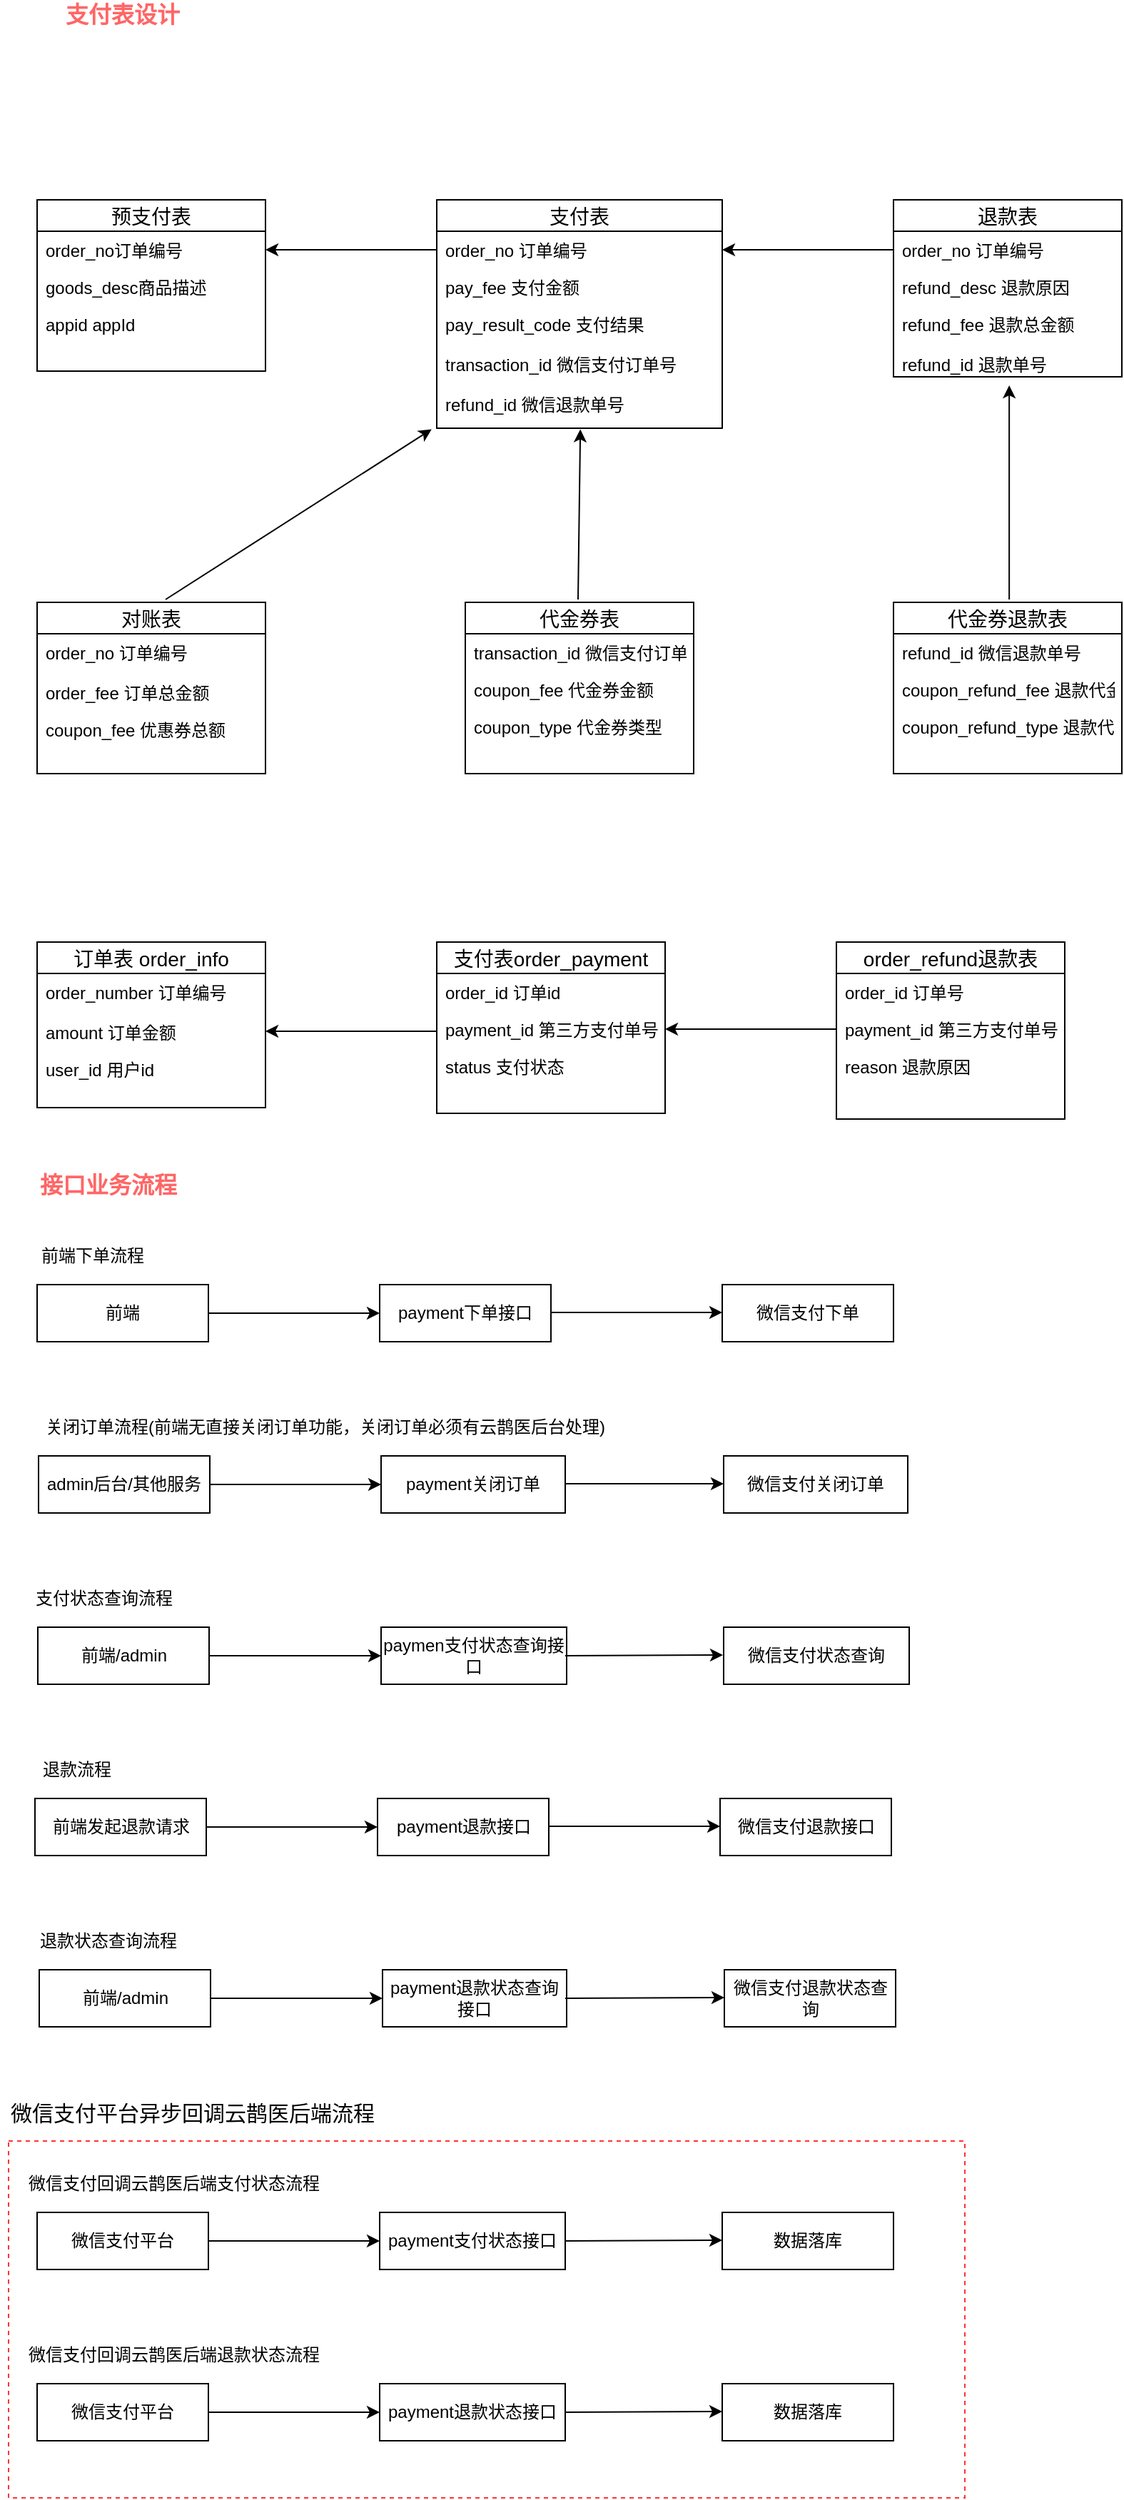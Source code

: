<mxfile version="12.3.5" type="github" pages="1">
  <diagram id="xrXdwEM-tlKpLXVadPnm" name="第 1 页">
    <mxGraphModel dx="1550" dy="787" grid="1" gridSize="10" guides="1" tooltips="1" connect="1" arrows="1" fold="1" page="1" pageScale="1" pageWidth="1169" pageHeight="1654" math="0" shadow="0">
      <root>
        <mxCell id="0"/>
        <mxCell id="1" parent="0"/>
        <mxCell id="_7fp2GfrCFczivVZK0u0-68" value="" style="rounded=0;whiteSpace=wrap;html=1;fontColor=#000000;dashed=1;strokeColor=#FF3333;" vertex="1" parent="1">
          <mxGeometry x="100" y="1600" width="670" height="250" as="geometry"/>
        </mxCell>
        <mxCell id="gF-29q6ZPJOaGtryicZK-3" value="预支付表" style="swimlane;fontStyle=0;childLayout=stackLayout;horizontal=1;startSize=22;fillColor=none;horizontalStack=0;resizeParent=1;resizeParentMax=0;resizeLast=0;collapsible=1;marginBottom=0;swimlaneFillColor=#ffffff;align=center;fontSize=14;" parent="1" vertex="1">
          <mxGeometry x="120" y="240" width="160" height="120" as="geometry"/>
        </mxCell>
        <mxCell id="gF-29q6ZPJOaGtryicZK-5" value="order_no订单编号" style="text;strokeColor=none;fillColor=none;spacingLeft=4;spacingRight=4;overflow=hidden;rotatable=0;points=[[0,0.5],[1,0.5]];portConstraint=eastwest;fontSize=12;" parent="gF-29q6ZPJOaGtryicZK-3" vertex="1">
          <mxGeometry y="22" width="160" height="26" as="geometry"/>
        </mxCell>
        <mxCell id="gF-29q6ZPJOaGtryicZK-4" value="goods_desc商品描述" style="text;strokeColor=none;fillColor=none;spacingLeft=4;spacingRight=4;overflow=hidden;rotatable=0;points=[[0,0.5],[1,0.5]];portConstraint=eastwest;fontSize=12;" parent="gF-29q6ZPJOaGtryicZK-3" vertex="1">
          <mxGeometry y="48" width="160" height="26" as="geometry"/>
        </mxCell>
        <mxCell id="gF-29q6ZPJOaGtryicZK-6" value="appid appId" style="text;strokeColor=none;fillColor=none;spacingLeft=4;spacingRight=4;overflow=hidden;rotatable=0;points=[[0,0.5],[1,0.5]];portConstraint=eastwest;fontSize=12;" parent="gF-29q6ZPJOaGtryicZK-3" vertex="1">
          <mxGeometry y="74" width="160" height="46" as="geometry"/>
        </mxCell>
        <mxCell id="gF-29q6ZPJOaGtryicZK-7" value="支付表" style="swimlane;fontStyle=0;childLayout=stackLayout;horizontal=1;startSize=22;fillColor=none;horizontalStack=0;resizeParent=1;resizeParentMax=0;resizeLast=0;collapsible=1;marginBottom=0;swimlaneFillColor=#ffffff;align=center;fontSize=14;" parent="1" vertex="1">
          <mxGeometry x="400" y="240" width="200" height="160" as="geometry"/>
        </mxCell>
        <mxCell id="gF-29q6ZPJOaGtryicZK-8" value="order_no 订单编号" style="text;strokeColor=none;fillColor=none;spacingLeft=4;spacingRight=4;overflow=hidden;rotatable=0;points=[[0,0.5],[1,0.5]];portConstraint=eastwest;fontSize=12;" parent="gF-29q6ZPJOaGtryicZK-7" vertex="1">
          <mxGeometry y="22" width="200" height="26" as="geometry"/>
        </mxCell>
        <mxCell id="gF-29q6ZPJOaGtryicZK-9" value="pay_fee 支付金额" style="text;strokeColor=none;fillColor=none;spacingLeft=4;spacingRight=4;overflow=hidden;rotatable=0;points=[[0,0.5],[1,0.5]];portConstraint=eastwest;fontSize=12;" parent="gF-29q6ZPJOaGtryicZK-7" vertex="1">
          <mxGeometry y="48" width="200" height="26" as="geometry"/>
        </mxCell>
        <mxCell id="gF-29q6ZPJOaGtryicZK-10" value="pay_result_code 支付结果&#xa;&#xa;transaction_id 微信支付订单号&#xa;&#xa;refund_id 微信退款单号" style="text;strokeColor=none;fillColor=none;spacingLeft=4;spacingRight=4;overflow=hidden;rotatable=0;points=[[0,0.5],[1,0.5]];portConstraint=eastwest;fontSize=12;" parent="gF-29q6ZPJOaGtryicZK-7" vertex="1">
          <mxGeometry y="74" width="200" height="86" as="geometry"/>
        </mxCell>
        <mxCell id="gF-29q6ZPJOaGtryicZK-11" value="退款表" style="swimlane;fontStyle=0;childLayout=stackLayout;horizontal=1;startSize=22;fillColor=none;horizontalStack=0;resizeParent=1;resizeParentMax=0;resizeLast=0;collapsible=1;marginBottom=0;swimlaneFillColor=#ffffff;align=center;fontSize=14;" parent="1" vertex="1">
          <mxGeometry x="720" y="240" width="160" height="124" as="geometry"/>
        </mxCell>
        <mxCell id="gF-29q6ZPJOaGtryicZK-12" value="order_no 订单编号" style="text;strokeColor=none;fillColor=none;spacingLeft=4;spacingRight=4;overflow=hidden;rotatable=0;points=[[0,0.5],[1,0.5]];portConstraint=eastwest;fontSize=12;" parent="gF-29q6ZPJOaGtryicZK-11" vertex="1">
          <mxGeometry y="22" width="160" height="26" as="geometry"/>
        </mxCell>
        <mxCell id="gF-29q6ZPJOaGtryicZK-13" value="refund_desc 退款原因" style="text;strokeColor=none;fillColor=none;spacingLeft=4;spacingRight=4;overflow=hidden;rotatable=0;points=[[0,0.5],[1,0.5]];portConstraint=eastwest;fontSize=12;" parent="gF-29q6ZPJOaGtryicZK-11" vertex="1">
          <mxGeometry y="48" width="160" height="26" as="geometry"/>
        </mxCell>
        <mxCell id="gF-29q6ZPJOaGtryicZK-14" value="refund_fee 退款总金额&#xa;&#xa;refund_id 退款单号" style="text;strokeColor=none;fillColor=none;spacingLeft=4;spacingRight=4;overflow=hidden;rotatable=0;points=[[0,0.5],[1,0.5]];portConstraint=eastwest;fontSize=12;" parent="gF-29q6ZPJOaGtryicZK-11" vertex="1">
          <mxGeometry y="74" width="160" height="50" as="geometry"/>
        </mxCell>
        <mxCell id="gF-29q6ZPJOaGtryicZK-17" value="代金券表" style="swimlane;fontStyle=0;childLayout=stackLayout;horizontal=1;startSize=22;fillColor=none;horizontalStack=0;resizeParent=1;resizeParentMax=0;resizeLast=0;collapsible=1;marginBottom=0;swimlaneFillColor=#ffffff;align=center;fontSize=14;" parent="1" vertex="1">
          <mxGeometry x="420" y="522" width="160" height="120" as="geometry"/>
        </mxCell>
        <mxCell id="gF-29q6ZPJOaGtryicZK-18" value="transaction_id 微信支付订单号" style="text;strokeColor=none;fillColor=none;spacingLeft=4;spacingRight=4;overflow=hidden;rotatable=0;points=[[0,0.5],[1,0.5]];portConstraint=eastwest;fontSize=12;" parent="gF-29q6ZPJOaGtryicZK-17" vertex="1">
          <mxGeometry y="22" width="160" height="26" as="geometry"/>
        </mxCell>
        <mxCell id="gF-29q6ZPJOaGtryicZK-19" value="coupon_fee 代金券金额" style="text;strokeColor=none;fillColor=none;spacingLeft=4;spacingRight=4;overflow=hidden;rotatable=0;points=[[0,0.5],[1,0.5]];portConstraint=eastwest;fontSize=12;" parent="gF-29q6ZPJOaGtryicZK-17" vertex="1">
          <mxGeometry y="48" width="160" height="26" as="geometry"/>
        </mxCell>
        <mxCell id="gF-29q6ZPJOaGtryicZK-20" value="coupon_type 代金券类型" style="text;strokeColor=none;fillColor=none;spacingLeft=4;spacingRight=4;overflow=hidden;rotatable=0;points=[[0,0.5],[1,0.5]];portConstraint=eastwest;fontSize=12;" parent="gF-29q6ZPJOaGtryicZK-17" vertex="1">
          <mxGeometry y="74" width="160" height="46" as="geometry"/>
        </mxCell>
        <mxCell id="gF-29q6ZPJOaGtryicZK-25" value="代金券退款表" style="swimlane;fontStyle=0;childLayout=stackLayout;horizontal=1;startSize=22;fillColor=none;horizontalStack=0;resizeParent=1;resizeParentMax=0;resizeLast=0;collapsible=1;marginBottom=0;swimlaneFillColor=#ffffff;align=center;fontSize=14;" parent="1" vertex="1">
          <mxGeometry x="720" y="522" width="160" height="120" as="geometry"/>
        </mxCell>
        <mxCell id="gF-29q6ZPJOaGtryicZK-26" value="refund_id 微信退款单号" style="text;strokeColor=none;fillColor=none;spacingLeft=4;spacingRight=4;overflow=hidden;rotatable=0;points=[[0,0.5],[1,0.5]];portConstraint=eastwest;fontSize=12;" parent="gF-29q6ZPJOaGtryicZK-25" vertex="1">
          <mxGeometry y="22" width="160" height="26" as="geometry"/>
        </mxCell>
        <mxCell id="gF-29q6ZPJOaGtryicZK-27" value="coupon_refund_fee 退款代金券金额" style="text;strokeColor=none;fillColor=none;spacingLeft=4;spacingRight=4;overflow=hidden;rotatable=0;points=[[0,0.5],[1,0.5]];portConstraint=eastwest;fontSize=12;" parent="gF-29q6ZPJOaGtryicZK-25" vertex="1">
          <mxGeometry y="48" width="160" height="26" as="geometry"/>
        </mxCell>
        <mxCell id="gF-29q6ZPJOaGtryicZK-28" value="coupon_refund_type 退款代金券类型 " style="text;strokeColor=none;fillColor=none;spacingLeft=4;spacingRight=4;overflow=hidden;rotatable=0;points=[[0,0.5],[1,0.5]];portConstraint=eastwest;fontSize=12;" parent="gF-29q6ZPJOaGtryicZK-25" vertex="1">
          <mxGeometry y="74" width="160" height="46" as="geometry"/>
        </mxCell>
        <mxCell id="gF-29q6ZPJOaGtryicZK-33" value="" style="endArrow=classic;html=1;entryX=1;entryY=0.5;entryDx=0;entryDy=0;exitX=0;exitY=0.5;exitDx=0;exitDy=0;" parent="1" source="gF-29q6ZPJOaGtryicZK-8" target="gF-29q6ZPJOaGtryicZK-5" edge="1">
          <mxGeometry width="50" height="50" relative="1" as="geometry">
            <mxPoint x="360" y="210" as="sourcePoint"/>
            <mxPoint x="410" y="160" as="targetPoint"/>
          </mxGeometry>
        </mxCell>
        <mxCell id="gF-29q6ZPJOaGtryicZK-42" value="" style="endArrow=classic;html=1;entryX=1;entryY=0.5;entryDx=0;entryDy=0;exitX=0;exitY=0.5;exitDx=0;exitDy=0;" parent="1" source="gF-29q6ZPJOaGtryicZK-12" target="gF-29q6ZPJOaGtryicZK-8" edge="1">
          <mxGeometry width="50" height="50" relative="1" as="geometry">
            <mxPoint x="710" y="550" as="sourcePoint"/>
            <mxPoint x="660" y="450" as="targetPoint"/>
          </mxGeometry>
        </mxCell>
        <mxCell id="gF-29q6ZPJOaGtryicZK-44" value="" style="endArrow=classic;html=1;entryX=0.458;entryY=1.009;entryDx=0;entryDy=0;entryPerimeter=0;" parent="1" edge="1">
          <mxGeometry width="50" height="50" relative="1" as="geometry">
            <mxPoint x="499" y="520" as="sourcePoint"/>
            <mxPoint x="500.6" y="400.774" as="targetPoint"/>
          </mxGeometry>
        </mxCell>
        <mxCell id="gF-29q6ZPJOaGtryicZK-45" value="" style="endArrow=classic;html=1;entryX=0.563;entryY=1.12;entryDx=0;entryDy=0;entryPerimeter=0;exitX=0.563;exitY=-0.017;exitDx=0;exitDy=0;exitPerimeter=0;" parent="1" edge="1">
          <mxGeometry width="50" height="50" relative="1" as="geometry">
            <mxPoint x="801.08" y="519.96" as="sourcePoint"/>
            <mxPoint x="801.08" y="370" as="targetPoint"/>
          </mxGeometry>
        </mxCell>
        <mxCell id="_7fp2GfrCFczivVZK0u0-1" value="对账表" style="swimlane;fontStyle=0;childLayout=stackLayout;horizontal=1;startSize=22;fillColor=none;horizontalStack=0;resizeParent=1;resizeParentMax=0;resizeLast=0;collapsible=1;marginBottom=0;swimlaneFillColor=#ffffff;align=center;fontSize=14;" vertex="1" parent="1">
          <mxGeometry x="120" y="522" width="160" height="120" as="geometry"/>
        </mxCell>
        <mxCell id="_7fp2GfrCFczivVZK0u0-2" value="order_no 订单编号" style="text;strokeColor=none;fillColor=none;spacingLeft=4;spacingRight=4;overflow=hidden;rotatable=0;points=[[0,0.5],[1,0.5]];portConstraint=eastwest;fontSize=12;" vertex="1" parent="_7fp2GfrCFczivVZK0u0-1">
          <mxGeometry y="22" width="160" height="28" as="geometry"/>
        </mxCell>
        <mxCell id="_7fp2GfrCFczivVZK0u0-3" value="order_fee 订单总金额" style="text;strokeColor=none;fillColor=none;spacingLeft=4;spacingRight=4;overflow=hidden;rotatable=0;points=[[0,0.5],[1,0.5]];portConstraint=eastwest;fontSize=12;" vertex="1" parent="_7fp2GfrCFczivVZK0u0-1">
          <mxGeometry y="50" width="160" height="26" as="geometry"/>
        </mxCell>
        <mxCell id="_7fp2GfrCFczivVZK0u0-4" value="coupon_fee 优惠券总额" style="text;strokeColor=none;fillColor=none;spacingLeft=4;spacingRight=4;overflow=hidden;rotatable=0;points=[[0,0.5],[1,0.5]];portConstraint=eastwest;fontSize=12;" vertex="1" parent="_7fp2GfrCFczivVZK0u0-1">
          <mxGeometry y="76" width="160" height="44" as="geometry"/>
        </mxCell>
        <mxCell id="_7fp2GfrCFczivVZK0u0-5" value="" style="endArrow=classic;html=1;entryX=-0.018;entryY=1.009;entryDx=0;entryDy=0;entryPerimeter=0;" edge="1" parent="1" target="gF-29q6ZPJOaGtryicZK-10">
          <mxGeometry width="50" height="50" relative="1" as="geometry">
            <mxPoint x="210" y="520" as="sourcePoint"/>
            <mxPoint x="260" y="470" as="targetPoint"/>
          </mxGeometry>
        </mxCell>
        <mxCell id="_7fp2GfrCFczivVZK0u0-6" value="订单表 order_info" style="swimlane;fontStyle=0;childLayout=stackLayout;horizontal=1;startSize=22;fillColor=none;horizontalStack=0;resizeParent=1;resizeParentMax=0;resizeLast=0;collapsible=1;marginBottom=0;swimlaneFillColor=#ffffff;align=center;fontSize=14;" vertex="1" parent="1">
          <mxGeometry x="120" y="760" width="160" height="116" as="geometry"/>
        </mxCell>
        <mxCell id="_7fp2GfrCFczivVZK0u0-7" value="order_number 订单编号" style="text;strokeColor=none;fillColor=none;spacingLeft=4;spacingRight=4;overflow=hidden;rotatable=0;points=[[0,0.5],[1,0.5]];portConstraint=eastwest;fontSize=12;" vertex="1" parent="_7fp2GfrCFczivVZK0u0-6">
          <mxGeometry y="22" width="160" height="28" as="geometry"/>
        </mxCell>
        <mxCell id="_7fp2GfrCFczivVZK0u0-8" value="amount 订单金额" style="text;strokeColor=none;fillColor=none;spacingLeft=4;spacingRight=4;overflow=hidden;rotatable=0;points=[[0,0.5],[1,0.5]];portConstraint=eastwest;fontSize=12;" vertex="1" parent="_7fp2GfrCFczivVZK0u0-6">
          <mxGeometry y="50" width="160" height="26" as="geometry"/>
        </mxCell>
        <mxCell id="_7fp2GfrCFczivVZK0u0-9" value="user_id 用户id" style="text;strokeColor=none;fillColor=none;spacingLeft=4;spacingRight=4;overflow=hidden;rotatable=0;points=[[0,0.5],[1,0.5]];portConstraint=eastwest;fontSize=12;" vertex="1" parent="_7fp2GfrCFczivVZK0u0-6">
          <mxGeometry y="76" width="160" height="40" as="geometry"/>
        </mxCell>
        <mxCell id="_7fp2GfrCFczivVZK0u0-10" value="支付表order_payment" style="swimlane;fontStyle=0;childLayout=stackLayout;horizontal=1;startSize=22;fillColor=none;horizontalStack=0;resizeParent=1;resizeParentMax=0;resizeLast=0;collapsible=1;marginBottom=0;swimlaneFillColor=#ffffff;align=center;fontSize=14;" vertex="1" parent="1">
          <mxGeometry x="400" y="760" width="160" height="120" as="geometry"/>
        </mxCell>
        <mxCell id="_7fp2GfrCFczivVZK0u0-11" value="order_id 订单id" style="text;strokeColor=none;fillColor=none;spacingLeft=4;spacingRight=4;overflow=hidden;rotatable=0;points=[[0,0.5],[1,0.5]];portConstraint=eastwest;fontSize=12;" vertex="1" parent="_7fp2GfrCFczivVZK0u0-10">
          <mxGeometry y="22" width="160" height="26" as="geometry"/>
        </mxCell>
        <mxCell id="_7fp2GfrCFczivVZK0u0-12" value="payment_id 第三方支付单号" style="text;strokeColor=none;fillColor=none;spacingLeft=4;spacingRight=4;overflow=hidden;rotatable=0;points=[[0,0.5],[1,0.5]];portConstraint=eastwest;fontSize=12;" vertex="1" parent="_7fp2GfrCFczivVZK0u0-10">
          <mxGeometry y="48" width="160" height="26" as="geometry"/>
        </mxCell>
        <mxCell id="_7fp2GfrCFczivVZK0u0-13" value="status 支付状态" style="text;strokeColor=none;fillColor=none;spacingLeft=4;spacingRight=4;overflow=hidden;rotatable=0;points=[[0,0.5],[1,0.5]];portConstraint=eastwest;fontSize=12;" vertex="1" parent="_7fp2GfrCFczivVZK0u0-10">
          <mxGeometry y="74" width="160" height="46" as="geometry"/>
        </mxCell>
        <mxCell id="_7fp2GfrCFczivVZK0u0-14" value="order_refund退款表" style="swimlane;fontStyle=0;childLayout=stackLayout;horizontal=1;startSize=22;fillColor=none;horizontalStack=0;resizeParent=1;resizeParentMax=0;resizeLast=0;collapsible=1;marginBottom=0;swimlaneFillColor=#ffffff;align=center;fontSize=14;" vertex="1" parent="1">
          <mxGeometry x="680" y="760" width="160" height="124" as="geometry"/>
        </mxCell>
        <mxCell id="_7fp2GfrCFczivVZK0u0-15" value="order_id 订单号" style="text;strokeColor=none;fillColor=none;spacingLeft=4;spacingRight=4;overflow=hidden;rotatable=0;points=[[0,0.5],[1,0.5]];portConstraint=eastwest;fontSize=12;" vertex="1" parent="_7fp2GfrCFczivVZK0u0-14">
          <mxGeometry y="22" width="160" height="26" as="geometry"/>
        </mxCell>
        <mxCell id="_7fp2GfrCFczivVZK0u0-16" value="payment_id 第三方支付单号" style="text;strokeColor=none;fillColor=none;spacingLeft=4;spacingRight=4;overflow=hidden;rotatable=0;points=[[0,0.5],[1,0.5]];portConstraint=eastwest;fontSize=12;" vertex="1" parent="_7fp2GfrCFczivVZK0u0-14">
          <mxGeometry y="48" width="160" height="26" as="geometry"/>
        </mxCell>
        <mxCell id="_7fp2GfrCFczivVZK0u0-17" value="reason 退款原因" style="text;strokeColor=none;fillColor=none;spacingLeft=4;spacingRight=4;overflow=hidden;rotatable=0;points=[[0,0.5],[1,0.5]];portConstraint=eastwest;fontSize=12;" vertex="1" parent="_7fp2GfrCFczivVZK0u0-14">
          <mxGeometry y="74" width="160" height="50" as="geometry"/>
        </mxCell>
        <mxCell id="_7fp2GfrCFczivVZK0u0-18" value="" style="endArrow=classic;html=1;entryX=1;entryY=0.5;entryDx=0;entryDy=0;exitX=0;exitY=0.5;exitDx=0;exitDy=0;" edge="1" parent="1" source="_7fp2GfrCFczivVZK0u0-16" target="_7fp2GfrCFczivVZK0u0-12">
          <mxGeometry width="50" height="50" relative="1" as="geometry">
            <mxPoint x="660" y="960" as="sourcePoint"/>
            <mxPoint x="710" y="910" as="targetPoint"/>
          </mxGeometry>
        </mxCell>
        <mxCell id="_7fp2GfrCFczivVZK0u0-19" value="" style="endArrow=classic;html=1;entryX=1;entryY=0.5;entryDx=0;entryDy=0;exitX=0;exitY=0.5;exitDx=0;exitDy=0;" edge="1" parent="1">
          <mxGeometry width="50" height="50" relative="1" as="geometry">
            <mxPoint x="400" y="822.5" as="sourcePoint"/>
            <mxPoint x="280" y="822.5" as="targetPoint"/>
          </mxGeometry>
        </mxCell>
        <mxCell id="_7fp2GfrCFczivVZK0u0-20" value="&lt;font style=&quot;font-size: 16px&quot; color=&quot;#ff6666&quot;&gt;&lt;b&gt;支付表设计&lt;/b&gt;&lt;/font&gt;" style="text;html=1;strokeColor=none;fillColor=none;align=center;verticalAlign=middle;whiteSpace=wrap;rounded=0;" vertex="1" parent="1">
          <mxGeometry x="120" y="100" width="120" height="20" as="geometry"/>
        </mxCell>
        <mxCell id="_7fp2GfrCFczivVZK0u0-21" value="前端" style="rounded=0;whiteSpace=wrap;html=1;" vertex="1" parent="1">
          <mxGeometry x="120" y="1000" width="120" height="40" as="geometry"/>
        </mxCell>
        <mxCell id="_7fp2GfrCFczivVZK0u0-22" value="&lt;font color=&quot;#ff6666&quot;&gt;&lt;span style=&quot;font-size: 16px&quot;&gt;&lt;b&gt;接口业务流程&lt;/b&gt;&lt;/span&gt;&lt;/font&gt;" style="text;html=1;strokeColor=none;fillColor=none;align=center;verticalAlign=middle;whiteSpace=wrap;rounded=0;" vertex="1" parent="1">
          <mxGeometry x="110" y="920" width="120" height="20" as="geometry"/>
        </mxCell>
        <mxCell id="_7fp2GfrCFczivVZK0u0-23" value="payment下单接口" style="rounded=0;whiteSpace=wrap;html=1;" vertex="1" parent="1">
          <mxGeometry x="360" y="1000" width="120" height="40" as="geometry"/>
        </mxCell>
        <mxCell id="_7fp2GfrCFczivVZK0u0-24" value="微信支付下单" style="rounded=0;whiteSpace=wrap;html=1;" vertex="1" parent="1">
          <mxGeometry x="600" y="1000" width="120" height="40" as="geometry"/>
        </mxCell>
        <mxCell id="_7fp2GfrCFczivVZK0u0-25" value="" style="endArrow=classic;html=1;exitX=1;exitY=0.5;exitDx=0;exitDy=0;entryX=0;entryY=0.5;entryDx=0;entryDy=0;" edge="1" parent="1" source="_7fp2GfrCFczivVZK0u0-21" target="_7fp2GfrCFczivVZK0u0-23">
          <mxGeometry width="50" height="50" relative="1" as="geometry">
            <mxPoint x="300" y="920" as="sourcePoint"/>
            <mxPoint x="300" y="940" as="targetPoint"/>
          </mxGeometry>
        </mxCell>
        <mxCell id="_7fp2GfrCFczivVZK0u0-26" value="" style="endArrow=classic;html=1;exitX=1;exitY=0.5;exitDx=0;exitDy=0;entryX=0;entryY=0.5;entryDx=0;entryDy=0;" edge="1" parent="1">
          <mxGeometry width="50" height="50" relative="1" as="geometry">
            <mxPoint x="480" y="1019.5" as="sourcePoint"/>
            <mxPoint x="600" y="1019.5" as="targetPoint"/>
          </mxGeometry>
        </mxCell>
        <mxCell id="_7fp2GfrCFczivVZK0u0-27" value="前端下单流程" style="text;html=1;strokeColor=none;fillColor=none;align=center;verticalAlign=middle;whiteSpace=wrap;rounded=0;" vertex="1" parent="1">
          <mxGeometry x="94" y="970" width="130" height="20" as="geometry"/>
        </mxCell>
        <mxCell id="_7fp2GfrCFczivVZK0u0-28" value="admin后台/其他服务" style="rounded=0;whiteSpace=wrap;html=1;" vertex="1" parent="1">
          <mxGeometry x="121" y="1120" width="120" height="40" as="geometry"/>
        </mxCell>
        <mxCell id="_7fp2GfrCFczivVZK0u0-29" value="payment关闭订单" style="rounded=0;whiteSpace=wrap;html=1;" vertex="1" parent="1">
          <mxGeometry x="361" y="1120" width="129" height="40" as="geometry"/>
        </mxCell>
        <mxCell id="_7fp2GfrCFczivVZK0u0-30" value="微信支付关闭订单" style="rounded=0;whiteSpace=wrap;html=1;" vertex="1" parent="1">
          <mxGeometry x="601" y="1120" width="129" height="40" as="geometry"/>
        </mxCell>
        <mxCell id="_7fp2GfrCFczivVZK0u0-31" value="" style="endArrow=classic;html=1;exitX=1;exitY=0.5;exitDx=0;exitDy=0;entryX=0;entryY=0.5;entryDx=0;entryDy=0;" edge="1" parent="1" source="_7fp2GfrCFczivVZK0u0-28" target="_7fp2GfrCFczivVZK0u0-29">
          <mxGeometry width="50" height="50" relative="1" as="geometry">
            <mxPoint x="301" y="1040" as="sourcePoint"/>
            <mxPoint x="301" y="1060" as="targetPoint"/>
          </mxGeometry>
        </mxCell>
        <mxCell id="_7fp2GfrCFczivVZK0u0-32" value="" style="endArrow=classic;html=1;entryX=0;entryY=0.5;entryDx=0;entryDy=0;exitX=1;exitY=0.488;exitDx=0;exitDy=0;exitPerimeter=0;" edge="1" parent="1" source="_7fp2GfrCFczivVZK0u0-29">
          <mxGeometry width="50" height="50" relative="1" as="geometry">
            <mxPoint x="500" y="1140" as="sourcePoint"/>
            <mxPoint x="601" y="1139.5" as="targetPoint"/>
          </mxGeometry>
        </mxCell>
        <mxCell id="_7fp2GfrCFczivVZK0u0-33" value="关闭订单流程(前端无直接关闭订单功能，关闭订单必须有云鹊医后台处理)" style="text;html=1;strokeColor=none;fillColor=none;align=center;verticalAlign=middle;whiteSpace=wrap;rounded=0;" vertex="1" parent="1">
          <mxGeometry x="110" y="1090" width="424" height="20" as="geometry"/>
        </mxCell>
        <mxCell id="_7fp2GfrCFczivVZK0u0-34" value="前端/admin" style="rounded=0;whiteSpace=wrap;html=1;" vertex="1" parent="1">
          <mxGeometry x="120.5" y="1240" width="120" height="40" as="geometry"/>
        </mxCell>
        <mxCell id="_7fp2GfrCFczivVZK0u0-35" value="paymen支付状态查询接口" style="rounded=0;whiteSpace=wrap;html=1;" vertex="1" parent="1">
          <mxGeometry x="361" y="1240" width="130" height="40" as="geometry"/>
        </mxCell>
        <mxCell id="_7fp2GfrCFczivVZK0u0-36" value="微信支付状态查询" style="rounded=0;whiteSpace=wrap;html=1;" vertex="1" parent="1">
          <mxGeometry x="601" y="1240" width="130" height="40" as="geometry"/>
        </mxCell>
        <mxCell id="_7fp2GfrCFczivVZK0u0-37" value="" style="endArrow=classic;html=1;exitX=1;exitY=0.5;exitDx=0;exitDy=0;entryX=0;entryY=0.5;entryDx=0;entryDy=0;" edge="1" parent="1" source="_7fp2GfrCFczivVZK0u0-34" target="_7fp2GfrCFczivVZK0u0-35">
          <mxGeometry width="50" height="50" relative="1" as="geometry">
            <mxPoint x="300.5" y="1160" as="sourcePoint"/>
            <mxPoint x="300.5" y="1180" as="targetPoint"/>
          </mxGeometry>
        </mxCell>
        <mxCell id="_7fp2GfrCFczivVZK0u0-38" value="" style="endArrow=classic;html=1;entryX=0;entryY=0.5;entryDx=0;entryDy=0;" edge="1" parent="1">
          <mxGeometry width="50" height="50" relative="1" as="geometry">
            <mxPoint x="490" y="1260" as="sourcePoint"/>
            <mxPoint x="600.5" y="1259.5" as="targetPoint"/>
          </mxGeometry>
        </mxCell>
        <mxCell id="_7fp2GfrCFczivVZK0u0-39" value="&lt;font&gt;支付状态查询流程&lt;/font&gt;" style="text;html=1;strokeColor=none;fillColor=none;align=center;verticalAlign=middle;whiteSpace=wrap;rounded=0;fontColor=#000000;" vertex="1" parent="1">
          <mxGeometry x="100" y="1210" width="134" height="20" as="geometry"/>
        </mxCell>
        <mxCell id="_7fp2GfrCFczivVZK0u0-40" value="前端发起退款请求" style="rounded=0;whiteSpace=wrap;html=1;" vertex="1" parent="1">
          <mxGeometry x="118.5" y="1360" width="120" height="40" as="geometry"/>
        </mxCell>
        <mxCell id="_7fp2GfrCFczivVZK0u0-41" value="payment退款接口" style="rounded=0;whiteSpace=wrap;html=1;" vertex="1" parent="1">
          <mxGeometry x="358.5" y="1360" width="120" height="40" as="geometry"/>
        </mxCell>
        <mxCell id="_7fp2GfrCFczivVZK0u0-42" value="微信支付退款接口" style="rounded=0;whiteSpace=wrap;html=1;" vertex="1" parent="1">
          <mxGeometry x="598.5" y="1360" width="120" height="40" as="geometry"/>
        </mxCell>
        <mxCell id="_7fp2GfrCFczivVZK0u0-43" value="" style="endArrow=classic;html=1;exitX=1;exitY=0.5;exitDx=0;exitDy=0;entryX=0;entryY=0.5;entryDx=0;entryDy=0;" edge="1" parent="1" source="_7fp2GfrCFczivVZK0u0-40" target="_7fp2GfrCFczivVZK0u0-41">
          <mxGeometry width="50" height="50" relative="1" as="geometry">
            <mxPoint x="298.5" y="1280" as="sourcePoint"/>
            <mxPoint x="298.5" y="1300" as="targetPoint"/>
          </mxGeometry>
        </mxCell>
        <mxCell id="_7fp2GfrCFczivVZK0u0-44" value="" style="endArrow=classic;html=1;exitX=1;exitY=0.5;exitDx=0;exitDy=0;entryX=0;entryY=0.5;entryDx=0;entryDy=0;" edge="1" parent="1">
          <mxGeometry width="50" height="50" relative="1" as="geometry">
            <mxPoint x="478.5" y="1379.5" as="sourcePoint"/>
            <mxPoint x="598.5" y="1379.5" as="targetPoint"/>
          </mxGeometry>
        </mxCell>
        <mxCell id="_7fp2GfrCFczivVZK0u0-45" value="退款流程" style="text;html=1;strokeColor=none;fillColor=none;align=center;verticalAlign=middle;whiteSpace=wrap;rounded=0;fontColor=#000000;" vertex="1" parent="1">
          <mxGeometry x="100" y="1330" width="96" height="20" as="geometry"/>
        </mxCell>
        <mxCell id="_7fp2GfrCFczivVZK0u0-46" value="前端/admin" style="rounded=0;whiteSpace=wrap;html=1;" vertex="1" parent="1">
          <mxGeometry x="121.5" y="1480" width="120" height="40" as="geometry"/>
        </mxCell>
        <mxCell id="_7fp2GfrCFczivVZK0u0-47" value="payment退款状态查询接口" style="rounded=0;whiteSpace=wrap;html=1;" vertex="1" parent="1">
          <mxGeometry x="362" y="1480" width="129" height="40" as="geometry"/>
        </mxCell>
        <mxCell id="_7fp2GfrCFczivVZK0u0-48" value="微信支付退款状态查询" style="rounded=0;whiteSpace=wrap;html=1;" vertex="1" parent="1">
          <mxGeometry x="601.5" y="1480" width="120" height="40" as="geometry"/>
        </mxCell>
        <mxCell id="_7fp2GfrCFczivVZK0u0-49" value="" style="endArrow=classic;html=1;exitX=1;exitY=0.5;exitDx=0;exitDy=0;entryX=0;entryY=0.5;entryDx=0;entryDy=0;" edge="1" parent="1" source="_7fp2GfrCFczivVZK0u0-46" target="_7fp2GfrCFczivVZK0u0-47">
          <mxGeometry width="50" height="50" relative="1" as="geometry">
            <mxPoint x="301.5" y="1400" as="sourcePoint"/>
            <mxPoint x="301.5" y="1420" as="targetPoint"/>
          </mxGeometry>
        </mxCell>
        <mxCell id="_7fp2GfrCFczivVZK0u0-50" value="" style="endArrow=classic;html=1;entryX=0;entryY=0.5;entryDx=0;entryDy=0;" edge="1" parent="1">
          <mxGeometry width="50" height="50" relative="1" as="geometry">
            <mxPoint x="490" y="1500" as="sourcePoint"/>
            <mxPoint x="601.5" y="1499.5" as="targetPoint"/>
          </mxGeometry>
        </mxCell>
        <mxCell id="_7fp2GfrCFczivVZK0u0-51" value="退款状态查询流程" style="text;html=1;strokeColor=none;fillColor=none;align=center;verticalAlign=middle;whiteSpace=wrap;rounded=0;" vertex="1" parent="1">
          <mxGeometry x="103" y="1450" width="134" height="20" as="geometry"/>
        </mxCell>
        <mxCell id="_7fp2GfrCFczivVZK0u0-52" value="微信支付平台" style="rounded=0;whiteSpace=wrap;html=1;" vertex="1" parent="1">
          <mxGeometry x="120" y="1650" width="120" height="40" as="geometry"/>
        </mxCell>
        <mxCell id="_7fp2GfrCFczivVZK0u0-53" value="payment支付状态接口" style="rounded=0;whiteSpace=wrap;html=1;" vertex="1" parent="1">
          <mxGeometry x="360" y="1650" width="130" height="40" as="geometry"/>
        </mxCell>
        <mxCell id="_7fp2GfrCFczivVZK0u0-54" value="数据落库" style="rounded=0;whiteSpace=wrap;html=1;" vertex="1" parent="1">
          <mxGeometry x="600" y="1650" width="120" height="40" as="geometry"/>
        </mxCell>
        <mxCell id="_7fp2GfrCFczivVZK0u0-55" value="" style="endArrow=classic;html=1;exitX=1;exitY=0.5;exitDx=0;exitDy=0;entryX=0;entryY=0.5;entryDx=0;entryDy=0;" edge="1" parent="1" source="_7fp2GfrCFczivVZK0u0-52" target="_7fp2GfrCFczivVZK0u0-53">
          <mxGeometry width="50" height="50" relative="1" as="geometry">
            <mxPoint x="300" y="1570" as="sourcePoint"/>
            <mxPoint x="300" y="1590" as="targetPoint"/>
          </mxGeometry>
        </mxCell>
        <mxCell id="_7fp2GfrCFczivVZK0u0-56" value="" style="endArrow=classic;html=1;entryX=0;entryY=0.5;entryDx=0;entryDy=0;" edge="1" parent="1">
          <mxGeometry width="50" height="50" relative="1" as="geometry">
            <mxPoint x="490" y="1670" as="sourcePoint"/>
            <mxPoint x="600" y="1669.5" as="targetPoint"/>
          </mxGeometry>
        </mxCell>
        <mxCell id="_7fp2GfrCFczivVZK0u0-57" value="微信支付回调云鹊医后端支付状态流程" style="text;html=1;strokeColor=none;fillColor=none;align=center;verticalAlign=middle;whiteSpace=wrap;rounded=0;" vertex="1" parent="1">
          <mxGeometry x="112" y="1620" width="208" height="20" as="geometry"/>
        </mxCell>
        <mxCell id="_7fp2GfrCFczivVZK0u0-60" value="微信支付平台" style="rounded=0;whiteSpace=wrap;html=1;" vertex="1" parent="1">
          <mxGeometry x="120" y="1770" width="120" height="40" as="geometry"/>
        </mxCell>
        <mxCell id="_7fp2GfrCFczivVZK0u0-61" value="payment退款状态接口" style="rounded=0;whiteSpace=wrap;html=1;" vertex="1" parent="1">
          <mxGeometry x="360" y="1770" width="130" height="40" as="geometry"/>
        </mxCell>
        <mxCell id="_7fp2GfrCFczivVZK0u0-62" value="数据落库" style="rounded=0;whiteSpace=wrap;html=1;" vertex="1" parent="1">
          <mxGeometry x="600" y="1770" width="120" height="40" as="geometry"/>
        </mxCell>
        <mxCell id="_7fp2GfrCFczivVZK0u0-63" value="" style="endArrow=classic;html=1;exitX=1;exitY=0.5;exitDx=0;exitDy=0;entryX=0;entryY=0.5;entryDx=0;entryDy=0;" edge="1" parent="1" source="_7fp2GfrCFczivVZK0u0-60" target="_7fp2GfrCFczivVZK0u0-61">
          <mxGeometry width="50" height="50" relative="1" as="geometry">
            <mxPoint x="300" y="1690" as="sourcePoint"/>
            <mxPoint x="300" y="1710" as="targetPoint"/>
          </mxGeometry>
        </mxCell>
        <mxCell id="_7fp2GfrCFczivVZK0u0-64" value="" style="endArrow=classic;html=1;entryX=0;entryY=0.5;entryDx=0;entryDy=0;" edge="1" parent="1">
          <mxGeometry width="50" height="50" relative="1" as="geometry">
            <mxPoint x="490" y="1790" as="sourcePoint"/>
            <mxPoint x="600" y="1789.5" as="targetPoint"/>
          </mxGeometry>
        </mxCell>
        <mxCell id="_7fp2GfrCFczivVZK0u0-65" value="微信支付回调云鹊医后端退款状态流程" style="text;html=1;strokeColor=none;fillColor=none;align=center;verticalAlign=middle;whiteSpace=wrap;rounded=0;" vertex="1" parent="1">
          <mxGeometry x="112" y="1740" width="208" height="20" as="geometry"/>
        </mxCell>
        <mxCell id="_7fp2GfrCFczivVZK0u0-69" value="微信支付平台异步回调云鹊医后端流程" style="text;html=1;strokeColor=none;fillColor=none;align=center;verticalAlign=middle;whiteSpace=wrap;rounded=0;dashed=1;fontColor=#000000;fontSize=15;" vertex="1" parent="1">
          <mxGeometry x="94" y="1570" width="270" height="20" as="geometry"/>
        </mxCell>
      </root>
    </mxGraphModel>
  </diagram>
</mxfile>
